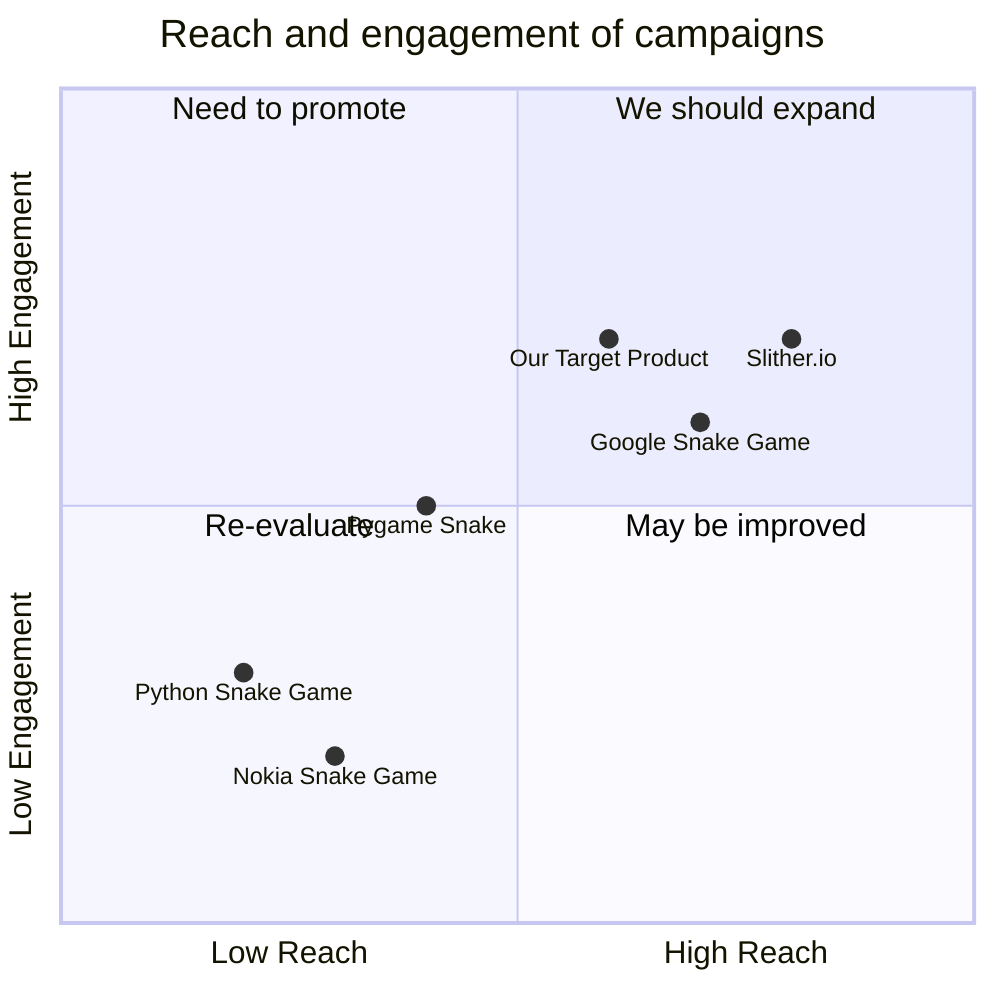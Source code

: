 quadrantChart
    title Reach and engagement of campaigns
    x-axis Low Reach --> High Reach
    y-axis Low Engagement --> High Engagement
    quadrant-1 We should expand
    quadrant-2 Need to promote
    quadrant-3 Re-evaluate
    quadrant-4 May be improved
    "Python Snake Game": [0.2, 0.3]
    "Pygame Snake": [0.4, 0.5]
    "Slither.io": [0.8, 0.7]
    "Google Snake Game": [0.7, 0.6]
    "Nokia Snake Game": [0.3, 0.2]
    "Our Target Product": [0.6, 0.7]